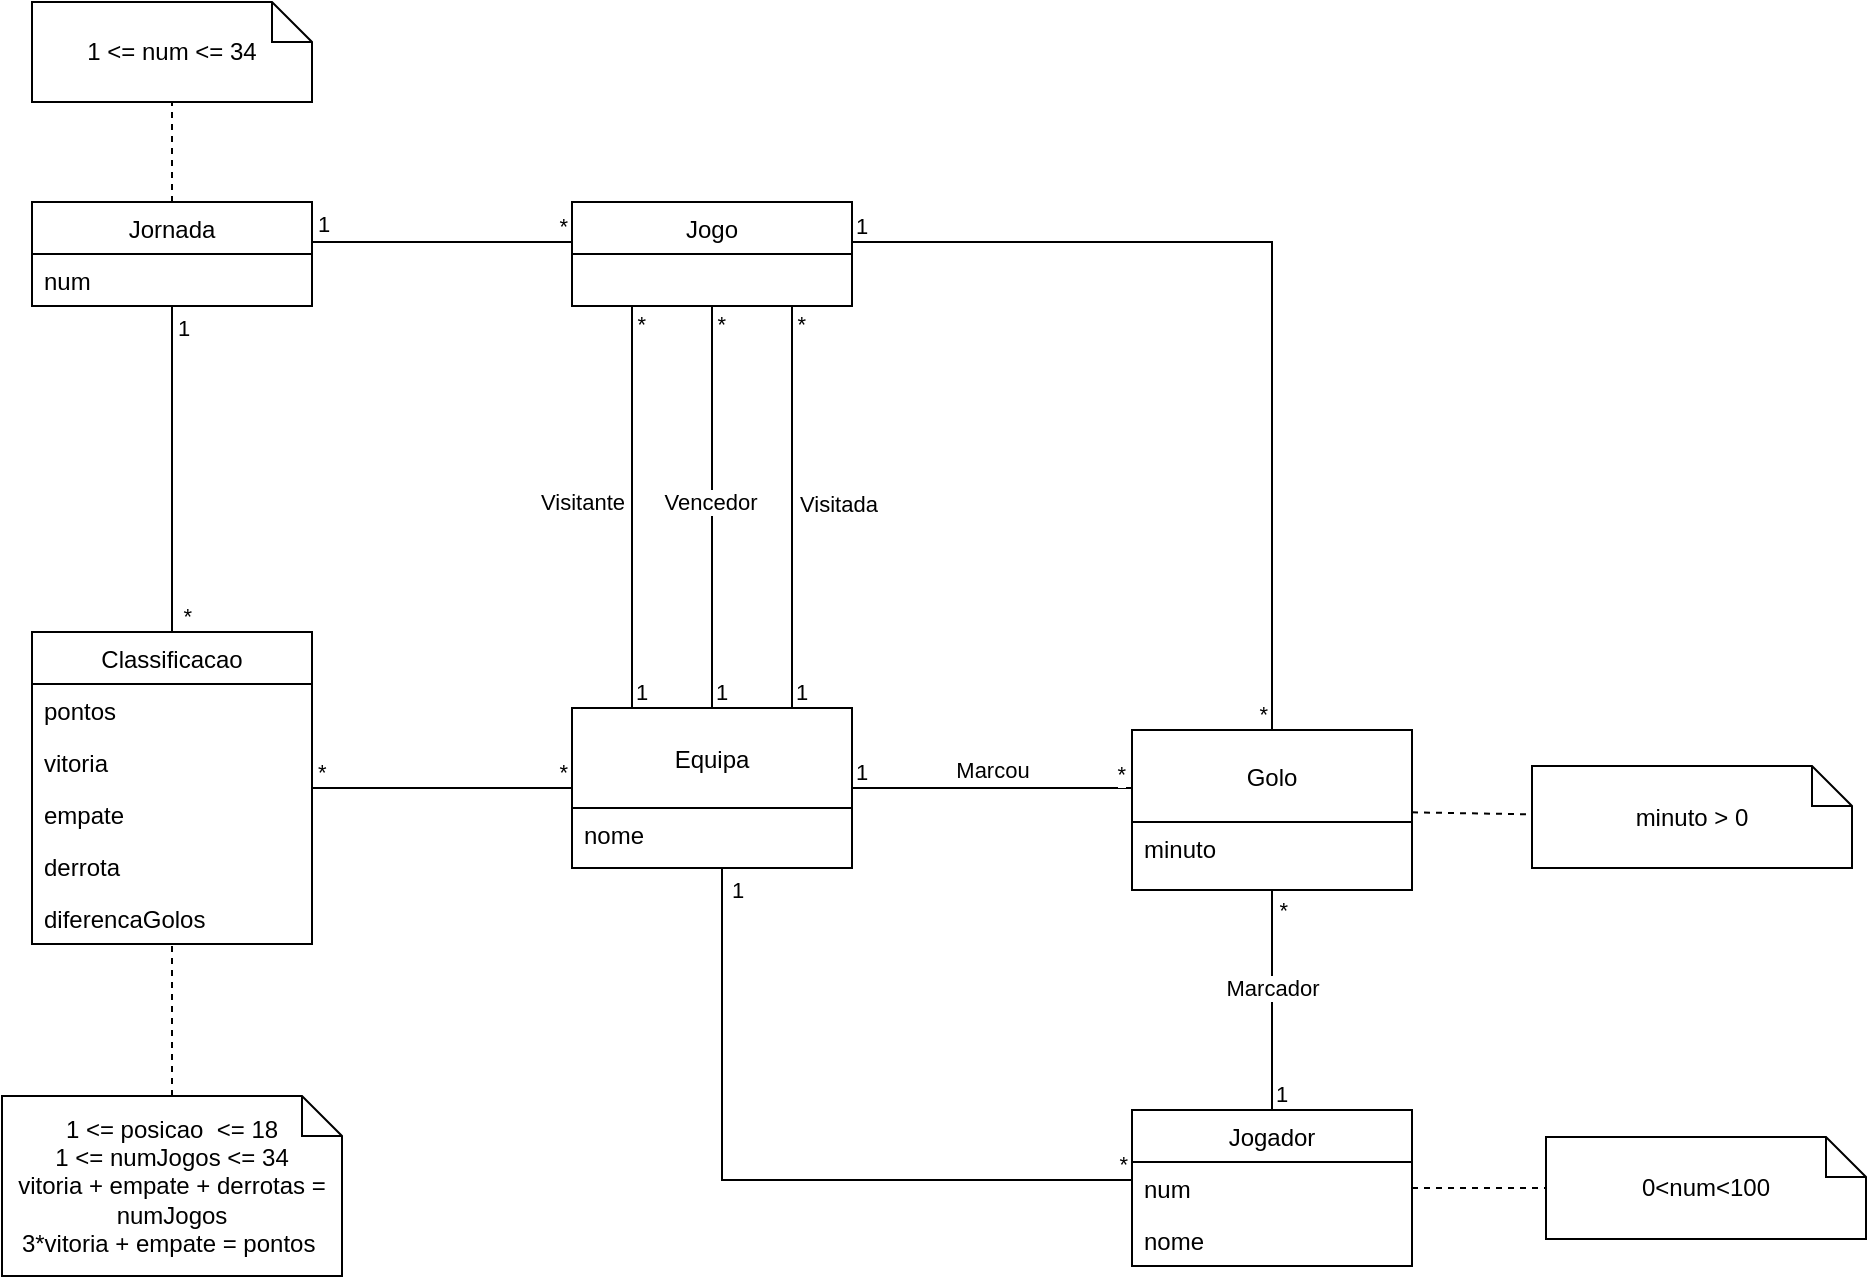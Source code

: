 <mxfile version="20.5.2" type="device"><diagram id="LubJmotpwSxEtm6kpDO4" name="Page-1"><mxGraphModel dx="1652" dy="762" grid="1" gridSize="10" guides="1" tooltips="1" connect="1" arrows="1" fold="1" page="1" pageScale="1" pageWidth="827" pageHeight="1169" math="0" shadow="0"><root><mxCell id="0"/><mxCell id="1" parent="0"/><mxCell id="ywOfYYOdqCMn-I35kSmp-9" value="Equipa" style="swimlane;fontStyle=0;childLayout=stackLayout;horizontal=1;startSize=50;fillColor=none;horizontalStack=0;resizeParent=1;resizeParentMax=0;resizeLast=0;collapsible=1;marginBottom=0;" parent="1" vertex="1"><mxGeometry x="335" y="553" width="140" height="80" as="geometry"/></mxCell><mxCell id="ywOfYYOdqCMn-I35kSmp-10" value="nome" style="text;strokeColor=none;fillColor=none;align=left;verticalAlign=top;spacingLeft=4;spacingRight=4;overflow=hidden;rotatable=0;points=[[0,0.5],[1,0.5]];portConstraint=eastwest;" parent="ywOfYYOdqCMn-I35kSmp-9" vertex="1"><mxGeometry y="50" width="140" height="30" as="geometry"/></mxCell><mxCell id="ywOfYYOdqCMn-I35kSmp-37" value="Jogo" style="swimlane;fontStyle=0;childLayout=stackLayout;horizontal=1;startSize=26;fillColor=none;horizontalStack=0;resizeParent=1;resizeParentMax=0;resizeLast=0;collapsible=1;marginBottom=0;" parent="1" vertex="1"><mxGeometry x="335" y="300" width="140" height="52" as="geometry"/></mxCell><mxCell id="otjcPPq5d_3awzMhWAqB-1" value="Golo" style="swimlane;fontStyle=0;childLayout=stackLayout;horizontal=1;startSize=46;fillColor=none;horizontalStack=0;resizeParent=1;resizeParentMax=0;resizeLast=0;collapsible=1;marginBottom=0;" parent="1" vertex="1"><mxGeometry x="615" y="564" width="140" height="80" as="geometry"/></mxCell><mxCell id="63qZQpTrjKvvTRoCjAqq-87" value="minuto" style="text;strokeColor=none;fillColor=none;align=left;verticalAlign=top;spacingLeft=4;spacingRight=4;overflow=hidden;rotatable=0;points=[[0,0.5],[1,0.5]];portConstraint=eastwest;" parent="otjcPPq5d_3awzMhWAqB-1" vertex="1"><mxGeometry y="46" width="140" height="34" as="geometry"/></mxCell><mxCell id="otjcPPq5d_3awzMhWAqB-5" value="Jogador" style="swimlane;fontStyle=0;childLayout=stackLayout;horizontal=1;startSize=26;fillColor=none;horizontalStack=0;resizeParent=1;resizeParentMax=0;resizeLast=0;collapsible=1;marginBottom=0;" parent="1" vertex="1"><mxGeometry x="615" y="754" width="140" height="78" as="geometry"/></mxCell><mxCell id="otjcPPq5d_3awzMhWAqB-9" value="num" style="text;strokeColor=none;fillColor=none;align=left;verticalAlign=top;spacingLeft=4;spacingRight=4;overflow=hidden;rotatable=0;points=[[0,0.5],[1,0.5]];portConstraint=eastwest;" parent="otjcPPq5d_3awzMhWAqB-5" vertex="1"><mxGeometry y="26" width="140" height="26" as="geometry"/></mxCell><mxCell id="otjcPPq5d_3awzMhWAqB-6" value="nome" style="text;strokeColor=none;fillColor=none;align=left;verticalAlign=top;spacingLeft=4;spacingRight=4;overflow=hidden;rotatable=0;points=[[0,0.5],[1,0.5]];portConstraint=eastwest;" parent="otjcPPq5d_3awzMhWAqB-5" vertex="1"><mxGeometry y="52" width="140" height="26" as="geometry"/></mxCell><mxCell id="otjcPPq5d_3awzMhWAqB-10" value="" style="endArrow=none;html=1;rounded=0;edgeStyle=orthogonalEdgeStyle;" parent="1" source="ywOfYYOdqCMn-I35kSmp-9" target="otjcPPq5d_3awzMhWAqB-5" edge="1"><mxGeometry relative="1" as="geometry"><mxPoint x="475" y="579" as="sourcePoint"/><mxPoint x="615" y="669" as="targetPoint"/><Array as="points"><mxPoint x="410" y="789"/></Array></mxGeometry></mxCell><mxCell id="otjcPPq5d_3awzMhWAqB-11" value="1" style="edgeLabel;resizable=0;html=1;align=left;verticalAlign=bottom;" parent="otjcPPq5d_3awzMhWAqB-10" connectable="0" vertex="1"><mxGeometry x="-1" relative="1" as="geometry"><mxPoint x="3" y="19" as="offset"/></mxGeometry></mxCell><mxCell id="otjcPPq5d_3awzMhWAqB-12" value="*" style="edgeLabel;resizable=0;html=1;align=right;verticalAlign=bottom;" parent="otjcPPq5d_3awzMhWAqB-10" connectable="0" vertex="1"><mxGeometry x="1" relative="1" as="geometry"><mxPoint x="-2" as="offset"/></mxGeometry></mxCell><mxCell id="otjcPPq5d_3awzMhWAqB-13" value="" style="endArrow=none;html=1;edgeStyle=orthogonalEdgeStyle;rounded=0;" parent="1" source="ywOfYYOdqCMn-I35kSmp-9" target="ywOfYYOdqCMn-I35kSmp-37" edge="1"><mxGeometry relative="1" as="geometry"><mxPoint x="365" y="410" as="sourcePoint"/><mxPoint x="365" y="312" as="targetPoint"/><Array as="points"><mxPoint x="365" y="360"/><mxPoint x="365" y="360"/></Array></mxGeometry></mxCell><mxCell id="otjcPPq5d_3awzMhWAqB-14" value="1" style="edgeLabel;resizable=0;html=1;align=left;verticalAlign=bottom;" parent="otjcPPq5d_3awzMhWAqB-13" connectable="0" vertex="1"><mxGeometry x="-1" relative="1" as="geometry"/></mxCell><mxCell id="otjcPPq5d_3awzMhWAqB-15" value="*" style="edgeLabel;resizable=0;html=1;align=right;verticalAlign=bottom;" parent="otjcPPq5d_3awzMhWAqB-13" connectable="0" vertex="1"><mxGeometry x="1" relative="1" as="geometry"><mxPoint x="7" y="17" as="offset"/></mxGeometry></mxCell><mxCell id="otjcPPq5d_3awzMhWAqB-19" value="Visitante" style="edgeLabel;html=1;align=center;verticalAlign=middle;resizable=0;points=[];" parent="otjcPPq5d_3awzMhWAqB-13" vertex="1" connectable="0"><mxGeometry x="0.256" y="3" relative="1" as="geometry"><mxPoint x="-22" y="23" as="offset"/></mxGeometry></mxCell><mxCell id="otjcPPq5d_3awzMhWAqB-16" value="" style="endArrow=none;html=1;edgeStyle=orthogonalEdgeStyle;rounded=0;" parent="1" source="ywOfYYOdqCMn-I35kSmp-9" target="ywOfYYOdqCMn-I35kSmp-37" edge="1"><mxGeometry relative="1" as="geometry"><mxPoint x="445" y="410" as="sourcePoint"/><mxPoint x="445" y="312" as="targetPoint"/><Array as="points"><mxPoint x="445" y="370"/><mxPoint x="445" y="370"/></Array></mxGeometry></mxCell><mxCell id="otjcPPq5d_3awzMhWAqB-17" value="1" style="edgeLabel;resizable=0;html=1;align=left;verticalAlign=bottom;" parent="otjcPPq5d_3awzMhWAqB-16" connectable="0" vertex="1"><mxGeometry x="-1" relative="1" as="geometry"/></mxCell><mxCell id="otjcPPq5d_3awzMhWAqB-18" value="*" style="edgeLabel;resizable=0;html=1;align=right;verticalAlign=bottom;" parent="otjcPPq5d_3awzMhWAqB-16" connectable="0" vertex="1"><mxGeometry x="1" relative="1" as="geometry"><mxPoint x="7" y="17" as="offset"/></mxGeometry></mxCell><mxCell id="otjcPPq5d_3awzMhWAqB-30" value="Visitada" style="edgeLabel;html=1;align=center;verticalAlign=middle;resizable=0;points=[];" parent="otjcPPq5d_3awzMhWAqB-16" vertex="1" connectable="0"><mxGeometry x="0.075" y="-2" relative="1" as="geometry"><mxPoint x="21" y="6" as="offset"/></mxGeometry></mxCell><mxCell id="otjcPPq5d_3awzMhWAqB-21" value="" style="endArrow=none;html=1;edgeStyle=orthogonalEdgeStyle;rounded=0;" parent="1" source="ywOfYYOdqCMn-I35kSmp-9" target="otjcPPq5d_3awzMhWAqB-1" edge="1"><mxGeometry relative="1" as="geometry"><mxPoint x="525" y="363" as="sourcePoint"/><mxPoint x="685" y="363" as="targetPoint"/><Array as="points"><mxPoint x="495" y="593"/><mxPoint x="495" y="593"/></Array></mxGeometry></mxCell><mxCell id="otjcPPq5d_3awzMhWAqB-22" value="1" style="edgeLabel;resizable=0;html=1;align=left;verticalAlign=bottom;" parent="otjcPPq5d_3awzMhWAqB-21" connectable="0" vertex="1"><mxGeometry x="-1" relative="1" as="geometry"/></mxCell><mxCell id="otjcPPq5d_3awzMhWAqB-23" value="*" style="edgeLabel;resizable=0;html=1;align=right;verticalAlign=bottom;" parent="otjcPPq5d_3awzMhWAqB-21" connectable="0" vertex="1"><mxGeometry x="1" relative="1" as="geometry"><mxPoint x="-3" y="1" as="offset"/></mxGeometry></mxCell><mxCell id="63qZQpTrjKvvTRoCjAqq-92" value="Marcou" style="edgeLabel;html=1;align=center;verticalAlign=middle;resizable=0;points=[];" parent="otjcPPq5d_3awzMhWAqB-21" vertex="1" connectable="0"><mxGeometry x="-0.103" y="-1" relative="1" as="geometry"><mxPoint x="7" y="-10" as="offset"/></mxGeometry></mxCell><mxCell id="otjcPPq5d_3awzMhWAqB-24" value="" style="endArrow=none;html=1;edgeStyle=orthogonalEdgeStyle;rounded=0;" parent="1" source="otjcPPq5d_3awzMhWAqB-5" target="otjcPPq5d_3awzMhWAqB-1" edge="1"><mxGeometry relative="1" as="geometry"><mxPoint x="485" y="625" as="sourcePoint"/><mxPoint x="625" y="625" as="targetPoint"/><Array as="points"/></mxGeometry></mxCell><mxCell id="otjcPPq5d_3awzMhWAqB-25" value="1" style="edgeLabel;resizable=0;html=1;align=left;verticalAlign=bottom;" parent="otjcPPq5d_3awzMhWAqB-24" connectable="0" vertex="1"><mxGeometry x="-1" relative="1" as="geometry"/></mxCell><mxCell id="otjcPPq5d_3awzMhWAqB-26" value="*" style="edgeLabel;resizable=0;html=1;align=right;verticalAlign=bottom;" parent="otjcPPq5d_3awzMhWAqB-24" connectable="0" vertex="1"><mxGeometry x="1" relative="1" as="geometry"><mxPoint x="8" y="18" as="offset"/></mxGeometry></mxCell><mxCell id="NoYcImKF9rqyMjzuMA1F-1" value="Marcador" style="edgeLabel;html=1;align=center;verticalAlign=middle;resizable=0;points=[];" parent="otjcPPq5d_3awzMhWAqB-24" vertex="1" connectable="0"><mxGeometry x="0.273" relative="1" as="geometry"><mxPoint y="9" as="offset"/></mxGeometry></mxCell><mxCell id="otjcPPq5d_3awzMhWAqB-27" value="" style="endArrow=none;html=1;edgeStyle=orthogonalEdgeStyle;rounded=0;" parent="1" source="ywOfYYOdqCMn-I35kSmp-37" target="otjcPPq5d_3awzMhWAqB-1" edge="1"><mxGeometry relative="1" as="geometry"><mxPoint x="525" y="350" as="sourcePoint"/><mxPoint x="685" y="350" as="targetPoint"/><Array as="points"><mxPoint x="685" y="320"/></Array></mxGeometry></mxCell><mxCell id="otjcPPq5d_3awzMhWAqB-28" value="1" style="edgeLabel;resizable=0;html=1;align=left;verticalAlign=bottom;" parent="otjcPPq5d_3awzMhWAqB-27" connectable="0" vertex="1"><mxGeometry x="-1" relative="1" as="geometry"/></mxCell><mxCell id="otjcPPq5d_3awzMhWAqB-29" value="*" style="edgeLabel;resizable=0;html=1;align=right;verticalAlign=bottom;" parent="otjcPPq5d_3awzMhWAqB-27" connectable="0" vertex="1"><mxGeometry x="1" relative="1" as="geometry"><mxPoint x="-2" as="offset"/></mxGeometry></mxCell><mxCell id="63qZQpTrjKvvTRoCjAqq-61" value="Classificacao" style="swimlane;fontStyle=0;childLayout=stackLayout;horizontal=1;startSize=26;fillColor=none;horizontalStack=0;resizeParent=1;resizeParentMax=0;resizeLast=0;collapsible=1;marginBottom=0;" parent="1" vertex="1"><mxGeometry x="65" y="515" width="140" height="156" as="geometry"/></mxCell><mxCell id="63qZQpTrjKvvTRoCjAqq-62" value="pontos" style="text;strokeColor=none;fillColor=none;align=left;verticalAlign=top;spacingLeft=4;spacingRight=4;overflow=hidden;rotatable=0;points=[[0,0.5],[1,0.5]];portConstraint=eastwest;" parent="63qZQpTrjKvvTRoCjAqq-61" vertex="1"><mxGeometry y="26" width="140" height="26" as="geometry"/></mxCell><mxCell id="63qZQpTrjKvvTRoCjAqq-65" value="vitoria" style="text;strokeColor=none;fillColor=none;align=left;verticalAlign=top;spacingLeft=4;spacingRight=4;overflow=hidden;rotatable=0;points=[[0,0.5],[1,0.5]];portConstraint=eastwest;" parent="63qZQpTrjKvvTRoCjAqq-61" vertex="1"><mxGeometry y="52" width="140" height="26" as="geometry"/></mxCell><mxCell id="63qZQpTrjKvvTRoCjAqq-66" value="empate" style="text;strokeColor=none;fillColor=none;align=left;verticalAlign=top;spacingLeft=4;spacingRight=4;overflow=hidden;rotatable=0;points=[[0,0.5],[1,0.5]];portConstraint=eastwest;" parent="63qZQpTrjKvvTRoCjAqq-61" vertex="1"><mxGeometry y="78" width="140" height="26" as="geometry"/></mxCell><mxCell id="63qZQpTrjKvvTRoCjAqq-67" value="derrota" style="text;strokeColor=none;fillColor=none;align=left;verticalAlign=top;spacingLeft=4;spacingRight=4;overflow=hidden;rotatable=0;points=[[0,0.5],[1,0.5]];portConstraint=eastwest;" parent="63qZQpTrjKvvTRoCjAqq-61" vertex="1"><mxGeometry y="104" width="140" height="26" as="geometry"/></mxCell><mxCell id="YHaB4VDvd4vztr9dpjWB-3" value="diferencaGolos" style="text;strokeColor=none;fillColor=none;align=left;verticalAlign=top;spacingLeft=4;spacingRight=4;overflow=hidden;rotatable=0;points=[[0,0.5],[1,0.5]];portConstraint=eastwest;" parent="63qZQpTrjKvvTRoCjAqq-61" vertex="1"><mxGeometry y="130" width="140" height="26" as="geometry"/></mxCell><mxCell id="63qZQpTrjKvvTRoCjAqq-68" value="" style="endArrow=none;html=1;edgeStyle=orthogonalEdgeStyle;rounded=0;" parent="1" source="63qZQpTrjKvvTRoCjAqq-61" target="ywOfYYOdqCMn-I35kSmp-9" edge="1"><mxGeometry relative="1" as="geometry"><mxPoint x="395" y="650" as="sourcePoint"/><mxPoint x="555" y="650" as="targetPoint"/></mxGeometry></mxCell><mxCell id="63qZQpTrjKvvTRoCjAqq-69" value="*" style="edgeLabel;resizable=0;html=1;align=left;verticalAlign=bottom;" parent="63qZQpTrjKvvTRoCjAqq-68" connectable="0" vertex="1"><mxGeometry x="-1" relative="1" as="geometry"><mxPoint x="1" as="offset"/></mxGeometry></mxCell><mxCell id="63qZQpTrjKvvTRoCjAqq-70" value="*" style="edgeLabel;resizable=0;html=1;align=right;verticalAlign=bottom;" parent="63qZQpTrjKvvTRoCjAqq-68" connectable="0" vertex="1"><mxGeometry x="1" relative="1" as="geometry"><mxPoint x="-2" as="offset"/></mxGeometry></mxCell><mxCell id="63qZQpTrjKvvTRoCjAqq-71" value="Jornada" style="swimlane;fontStyle=0;childLayout=stackLayout;horizontal=1;startSize=26;fillColor=none;horizontalStack=0;resizeParent=1;resizeParentMax=0;resizeLast=0;collapsible=1;marginBottom=0;" parent="1" vertex="1"><mxGeometry x="65" y="300" width="140" height="52" as="geometry"/></mxCell><mxCell id="63qZQpTrjKvvTRoCjAqq-72" value="num" style="text;strokeColor=none;fillColor=none;align=left;verticalAlign=top;spacingLeft=4;spacingRight=4;overflow=hidden;rotatable=0;points=[[0,0.5],[1,0.5]];portConstraint=eastwest;" parent="63qZQpTrjKvvTRoCjAqq-71" vertex="1"><mxGeometry y="26" width="140" height="26" as="geometry"/></mxCell><mxCell id="63qZQpTrjKvvTRoCjAqq-78" value="" style="endArrow=none;html=1;edgeStyle=orthogonalEdgeStyle;rounded=0;" parent="1" source="63qZQpTrjKvvTRoCjAqq-71" target="63qZQpTrjKvvTRoCjAqq-61" edge="1"><mxGeometry relative="1" as="geometry"><mxPoint x="355" y="610" as="sourcePoint"/><mxPoint x="515" y="610" as="targetPoint"/></mxGeometry></mxCell><mxCell id="63qZQpTrjKvvTRoCjAqq-79" value="1" style="edgeLabel;resizable=0;html=1;align=left;verticalAlign=bottom;" parent="63qZQpTrjKvvTRoCjAqq-78" connectable="0" vertex="1"><mxGeometry x="-1" relative="1" as="geometry"><mxPoint x="1" y="19" as="offset"/></mxGeometry></mxCell><mxCell id="63qZQpTrjKvvTRoCjAqq-80" value="*" style="edgeLabel;resizable=0;html=1;align=right;verticalAlign=bottom;" parent="63qZQpTrjKvvTRoCjAqq-78" connectable="0" vertex="1"><mxGeometry x="1" relative="1" as="geometry"><mxPoint x="10" as="offset"/></mxGeometry></mxCell><mxCell id="63qZQpTrjKvvTRoCjAqq-81" value="" style="endArrow=none;html=1;edgeStyle=orthogonalEdgeStyle;rounded=0;" parent="1" source="63qZQpTrjKvvTRoCjAqq-71" target="ywOfYYOdqCMn-I35kSmp-37" edge="1"><mxGeometry relative="1" as="geometry"><mxPoint x="355" y="610" as="sourcePoint"/><mxPoint x="515" y="610" as="targetPoint"/><Array as="points"><mxPoint x="255" y="320"/><mxPoint x="255" y="320"/></Array></mxGeometry></mxCell><mxCell id="63qZQpTrjKvvTRoCjAqq-82" value="1" style="edgeLabel;resizable=0;html=1;align=left;verticalAlign=bottom;" parent="63qZQpTrjKvvTRoCjAqq-81" connectable="0" vertex="1"><mxGeometry x="-1" relative="1" as="geometry"><mxPoint x="1" y="-1" as="offset"/></mxGeometry></mxCell><mxCell id="63qZQpTrjKvvTRoCjAqq-83" value="*" style="edgeLabel;resizable=0;html=1;align=right;verticalAlign=bottom;" parent="63qZQpTrjKvvTRoCjAqq-81" connectable="0" vertex="1"><mxGeometry x="1" relative="1" as="geometry"><mxPoint x="-2" as="offset"/></mxGeometry></mxCell><mxCell id="KfDR0fldMAhOD-DN3zTA-2" value="minuto &amp;gt; 0" style="shape=note;size=20;whiteSpace=wrap;html=1;" parent="1" vertex="1"><mxGeometry x="815" y="582" width="160" height="51" as="geometry"/></mxCell><mxCell id="KfDR0fldMAhOD-DN3zTA-3" value="0&amp;lt;num&amp;lt;100" style="shape=note;size=20;whiteSpace=wrap;html=1;" parent="1" vertex="1"><mxGeometry x="822" y="767.5" width="160" height="51" as="geometry"/></mxCell><mxCell id="KfDR0fldMAhOD-DN3zTA-4" value="1 &amp;lt;= num &amp;lt;= 34" style="shape=note;size=20;whiteSpace=wrap;html=1;" parent="1" vertex="1"><mxGeometry x="65" y="200" width="140" height="50" as="geometry"/></mxCell><mxCell id="KfDR0fldMAhOD-DN3zTA-5" value="1 &amp;lt;= posicao&amp;nbsp; &amp;lt;= 18&lt;br&gt;1 &amp;lt;= numJogos &amp;lt;= 34&lt;br&gt;vitoria + empate + derrotas = numJogos&lt;br&gt;3*vitoria + empate = pontos&amp;nbsp;" style="shape=note;size=20;whiteSpace=wrap;html=1;" parent="1" vertex="1"><mxGeometry x="50" y="747" width="170" height="90" as="geometry"/></mxCell><mxCell id="KfDR0fldMAhOD-DN3zTA-8" value="" style="endArrow=none;dashed=1;html=1;rounded=0;" parent="1" source="KfDR0fldMAhOD-DN3zTA-5" target="63qZQpTrjKvvTRoCjAqq-61" edge="1"><mxGeometry width="50" height="50" relative="1" as="geometry"><mxPoint x="265" y="717" as="sourcePoint"/><mxPoint x="315" y="667" as="targetPoint"/></mxGeometry></mxCell><mxCell id="KfDR0fldMAhOD-DN3zTA-9" value="" style="endArrow=none;dashed=1;html=1;rounded=0;" parent="1" source="63qZQpTrjKvvTRoCjAqq-71" target="KfDR0fldMAhOD-DN3zTA-4" edge="1"><mxGeometry width="50" height="50" relative="1" as="geometry"><mxPoint x="135.554" y="300" as="sourcePoint"/><mxPoint x="134.44" y="261" as="targetPoint"/></mxGeometry></mxCell><mxCell id="KfDR0fldMAhOD-DN3zTA-10" value="" style="endArrow=none;dashed=1;html=1;rounded=0;" parent="1" source="otjcPPq5d_3awzMhWAqB-1" target="KfDR0fldMAhOD-DN3zTA-2" edge="1"><mxGeometry width="50" height="50" relative="1" as="geometry"><mxPoint x="815" y="673" as="sourcePoint"/><mxPoint x="815" y="623.0" as="targetPoint"/></mxGeometry></mxCell><mxCell id="KfDR0fldMAhOD-DN3zTA-11" value="" style="endArrow=none;dashed=1;html=1;rounded=0;" parent="1" source="otjcPPq5d_3awzMhWAqB-5" target="KfDR0fldMAhOD-DN3zTA-3" edge="1"><mxGeometry width="50" height="50" relative="1" as="geometry"><mxPoint x="765" y="601.167" as="sourcePoint"/><mxPoint x="825" y="602.167" as="targetPoint"/></mxGeometry></mxCell><mxCell id="gy83VsU69oEXKEhRQ_wj-2" value="" style="endArrow=none;html=1;edgeStyle=orthogonalEdgeStyle;rounded=0;" parent="1" source="ywOfYYOdqCMn-I35kSmp-9" target="ywOfYYOdqCMn-I35kSmp-37" edge="1"><mxGeometry relative="1" as="geometry"><mxPoint x="375" y="550" as="sourcePoint"/><mxPoint x="375" y="362" as="targetPoint"/><Array as="points"/></mxGeometry></mxCell><mxCell id="gy83VsU69oEXKEhRQ_wj-3" value="1" style="edgeLabel;resizable=0;html=1;align=left;verticalAlign=bottom;" parent="gy83VsU69oEXKEhRQ_wj-2" connectable="0" vertex="1"><mxGeometry x="-1" relative="1" as="geometry"/></mxCell><mxCell id="gy83VsU69oEXKEhRQ_wj-4" value="*" style="edgeLabel;resizable=0;html=1;align=right;verticalAlign=bottom;" parent="gy83VsU69oEXKEhRQ_wj-2" connectable="0" vertex="1"><mxGeometry x="1" relative="1" as="geometry"><mxPoint x="7" y="17" as="offset"/></mxGeometry></mxCell><mxCell id="gy83VsU69oEXKEhRQ_wj-5" value="Vencedor" style="edgeLabel;html=1;align=center;verticalAlign=middle;resizable=0;points=[];" parent="gy83VsU69oEXKEhRQ_wj-2" vertex="1" connectable="0"><mxGeometry x="0.256" y="3" relative="1" as="geometry"><mxPoint x="2" y="23" as="offset"/></mxGeometry></mxCell></root></mxGraphModel></diagram></mxfile>